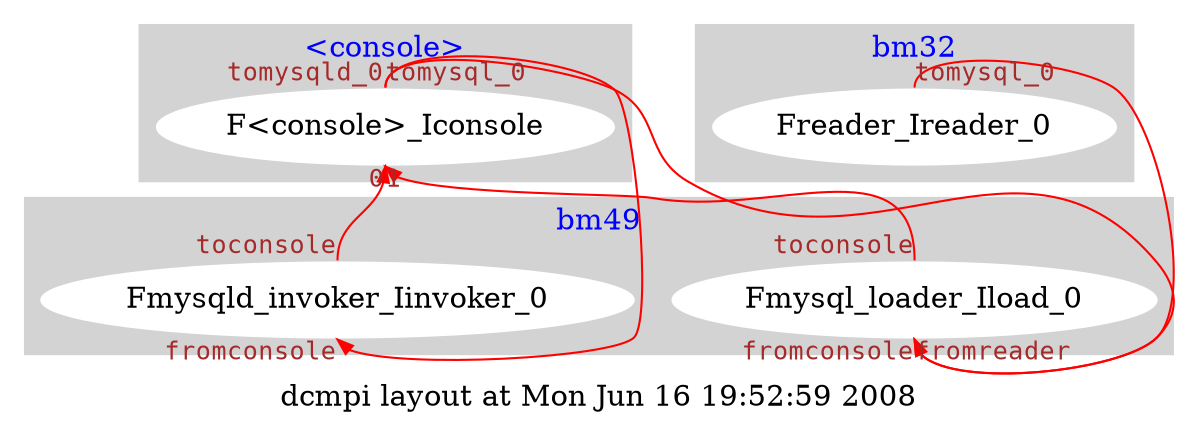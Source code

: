 digraph dcmpi_layout {
  label="dcmpi layout at Mon Jun 16 19:52:59 2008";
  subgraph cluster_0 {
    style=filled;
    color=lightgrey;
    fontcolor=blue;
    node [style=filled,color=white];
    0 [label="F<console>_Iconsole"]
    label="<console>";
  }

  subgraph cluster_1 {
    style=filled;
    color=lightgrey;
    fontcolor=blue;
    node [style=filled,color=white];
    1 [label="Freader_Ireader_0"]
    label="bm32";
  }

  subgraph cluster_2 {
    style=filled;
    color=lightgrey;
    fontcolor=blue;
    node [style=filled,color=white];
    2 [label="Fmysqld_invoker_Iinvoker_0"]
    3 [label="Fmysql_loader_Iload_0"]
    label="bm49";
  }

  0 -> 3 [color=red,arrowsize=0.75,headport=s,tailport=n,fontcolor=brown,fontname=Courier,fontsize=12,headlabel="fromconsole",taillabel="tomysql_0"]
  0 -> 2 [color=red,arrowsize=0.75,headport=s,tailport=n,fontcolor=brown,fontname=Courier,fontsize=12,headlabel="fromconsole",taillabel="tomysqld_0"]
  1 -> 3 [color=red,arrowsize=0.75,headport=s,tailport=n,fontcolor=brown,fontname=Courier,fontsize=12,headlabel="fromreader",taillabel="tomysql_0"]
  2 -> 0 [color=red,arrowsize=0.75,headport=s,tailport=n,fontcolor=brown,fontname=Courier,fontsize=12,headlabel="0",taillabel="toconsole"]
  3 -> 0 [color=red,arrowsize=0.75,headport=s,tailport=n,fontcolor=brown,fontname=Courier,fontsize=12,headlabel="1",taillabel="toconsole"]
}

